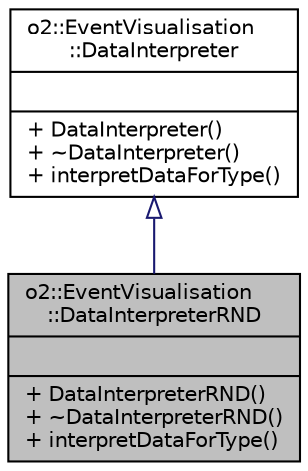 digraph "o2::EventVisualisation::DataInterpreterRND"
{
 // INTERACTIVE_SVG=YES
  bgcolor="transparent";
  edge [fontname="Helvetica",fontsize="10",labelfontname="Helvetica",labelfontsize="10"];
  node [fontname="Helvetica",fontsize="10",shape=record];
  Node1 [label="{o2::EventVisualisation\l::DataInterpreterRND\n||+ DataInterpreterRND()\l+ ~DataInterpreterRND()\l+ interpretDataForType()\l}",height=0.2,width=0.4,color="black", fillcolor="grey75", style="filled" fontcolor="black"];
  Node2 -> Node1 [dir="back",color="midnightblue",fontsize="10",style="solid",arrowtail="onormal",fontname="Helvetica"];
  Node2 [label="{o2::EventVisualisation\l::DataInterpreter\n||+ DataInterpreter()\l+ ~DataInterpreter()\l+ interpretDataForType()\l}",height=0.2,width=0.4,color="black",URL="$de/dae/classo2_1_1EventVisualisation_1_1DataInterpreter.html"];
}
